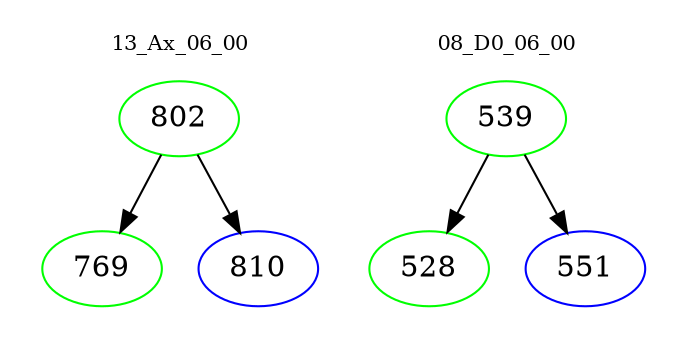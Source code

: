 digraph{
subgraph cluster_0 {
color = white
label = "13_Ax_06_00";
fontsize=10;
T0_802 [label="802", color="green"]
T0_802 -> T0_769 [color="black"]
T0_769 [label="769", color="green"]
T0_802 -> T0_810 [color="black"]
T0_810 [label="810", color="blue"]
}
subgraph cluster_1 {
color = white
label = "08_D0_06_00";
fontsize=10;
T1_539 [label="539", color="green"]
T1_539 -> T1_528 [color="black"]
T1_528 [label="528", color="green"]
T1_539 -> T1_551 [color="black"]
T1_551 [label="551", color="blue"]
}
}
